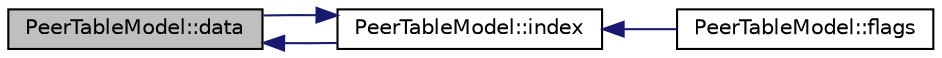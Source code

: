 digraph "PeerTableModel::data"
{
  edge [fontname="Helvetica",fontsize="10",labelfontname="Helvetica",labelfontsize="10"];
  node [fontname="Helvetica",fontsize="10",shape=record];
  rankdir="LR";
  Node13 [label="PeerTableModel::data",height=0.2,width=0.4,color="black", fillcolor="grey75", style="filled", fontcolor="black"];
  Node13 -> Node14 [dir="back",color="midnightblue",fontsize="10",style="solid",fontname="Helvetica"];
  Node14 [label="PeerTableModel::index",height=0.2,width=0.4,color="black", fillcolor="white", style="filled",URL="$class_peer_table_model.html#a11faadd62beac5b9dec146045e8ecbbb"];
  Node14 -> Node13 [dir="back",color="midnightblue",fontsize="10",style="solid",fontname="Helvetica"];
  Node14 -> Node15 [dir="back",color="midnightblue",fontsize="10",style="solid",fontname="Helvetica"];
  Node15 [label="PeerTableModel::flags",height=0.2,width=0.4,color="black", fillcolor="white", style="filled",URL="$class_peer_table_model.html#ad0e101ec541cde4a163d490b58c5442a"];
}
